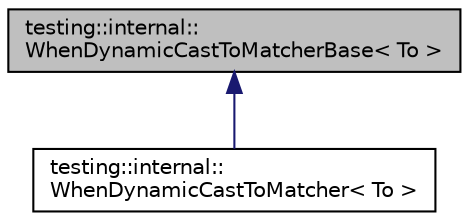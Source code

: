 digraph "testing::internal::WhenDynamicCastToMatcherBase&lt; To &gt;"
{
  edge [fontname="Helvetica",fontsize="10",labelfontname="Helvetica",labelfontsize="10"];
  node [fontname="Helvetica",fontsize="10",shape=record];
  Node1 [label="testing::internal::\lWhenDynamicCastToMatcherBase\< To \>",height=0.2,width=0.4,color="black", fillcolor="grey75", style="filled", fontcolor="black"];
  Node1 -> Node2 [dir="back",color="midnightblue",fontsize="10",style="solid",fontname="Helvetica"];
  Node2 [label="testing::internal::\lWhenDynamicCastToMatcher\< To \>",height=0.2,width=0.4,color="black", fillcolor="white", style="filled",URL="$classtesting_1_1internal_1_1_when_dynamic_cast_to_matcher.html"];
}
